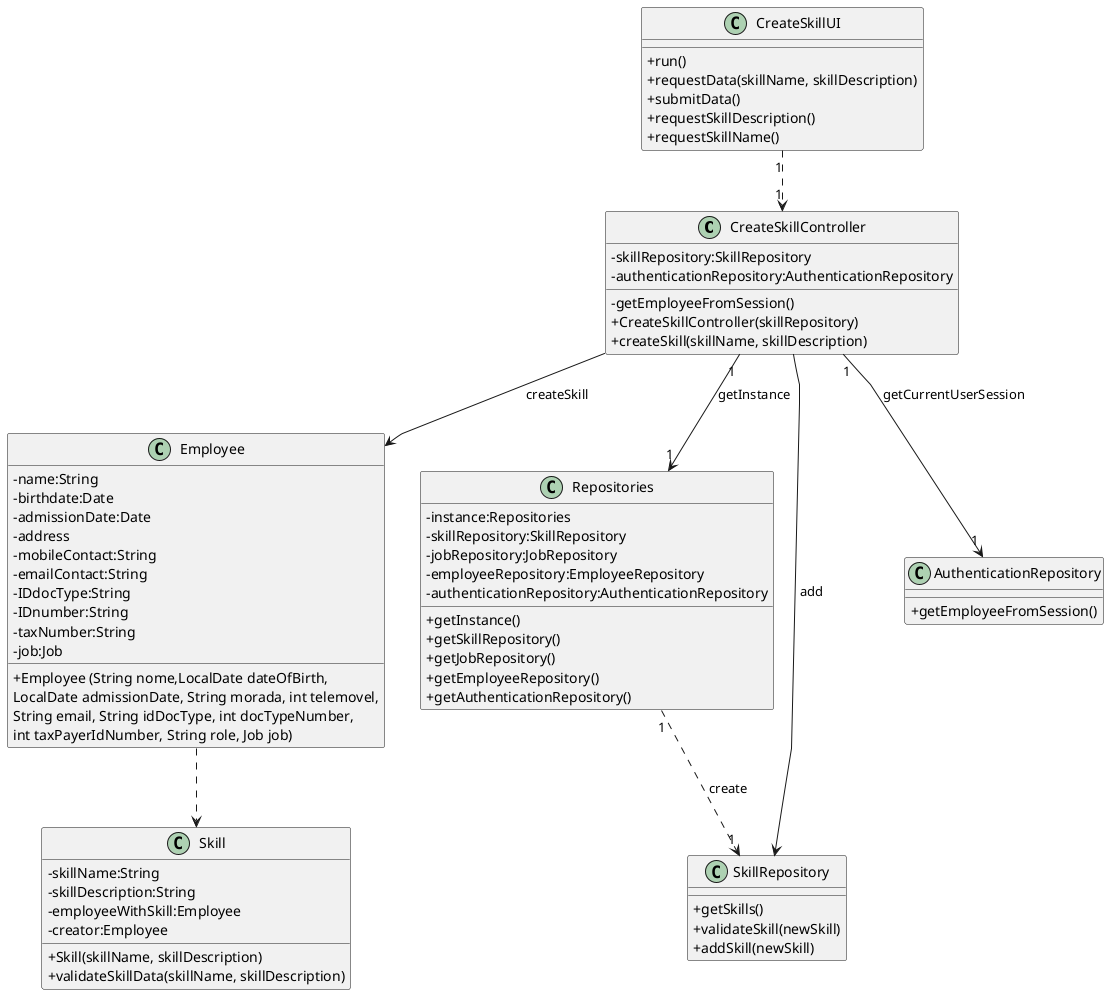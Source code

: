 @startuml
'skinparam monochrome true
skinparam packageStyle rectangle
skinparam shadowing false
skinparam linetype polyline
'skinparam linetype orto

skinparam classAttributeIconSize 0

'left to right direction

class CreateSkillController {
    -skillRepository:SkillRepository
    -authenticationRepository:AuthenticationRepository


    -getEmployeeFromSession()
    + CreateSkillController(skillRepository)
    + createSkill(skillName, skillDescription)

}


class CreateSkillUI {
    +run()
    +requestData(skillName, skillDescription)
    +submitData()
    +requestSkillDescription()
    +requestSkillName()
}


class Employee{
    -name:String
    -birthdate:Date
    -admissionDate:Date
    -address
    -mobileContact:String
    -emailContact:String
    -IDdocType:String
    -IDnumber:String
    -taxNumber:String
    -job:Job

    +Employee (String nome,LocalDate dateOfBirth,\nLocalDate admissionDate, String morada, int telemovel,\nString email, String idDocType, int docTypeNumber,\nint taxPayerIdNumber, String role, Job job)
}

class Repositories{
    - instance:Repositories
    - skillRepository:SkillRepository
    - jobRepository:JobRepository
    - employeeRepository:EmployeeRepository
    -authenticationRepository:AuthenticationRepository


    + getInstance()
    + getSkillRepository()
    + getJobRepository()
    + getEmployeeRepository()
    + getAuthenticationRepository()
}

class SkillRepository{
    + getSkills()
    + validateSkill(newSkill)
    + addSkill(newSkill)
}

class AuthenticationRepository{
    + getEmployeeFromSession()
}

class Skill {
    -skillName:String
    -skillDescription:String
    -employeeWithSkill:Employee
    -creator:Employee

    +Skill(skillName, skillDescription)
    +validateSkillData(skillName, skillDescription)
}

CreateSkillUI "1" ..> "1" CreateSkillController

CreateSkillController "1" --> "1" Repositories : getInstance

Repositories "1" ..> "1" SkillRepository : create

CreateSkillController --> Employee : createSkill
CreateSkillController "1" --> "1" AuthenticationRepository : getCurrentUserSession

Employee ..>Skill

CreateSkillController --> SkillRepository: add


@enduml
